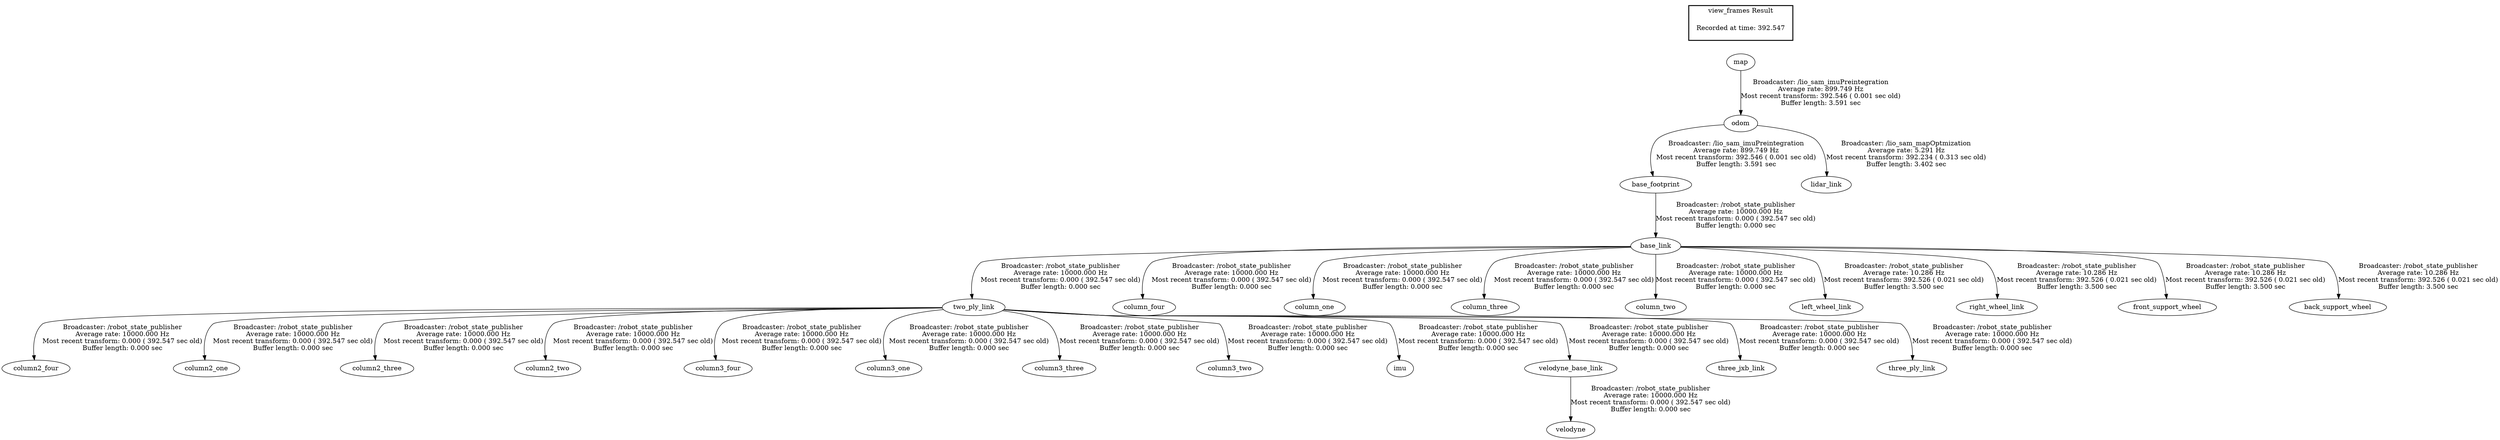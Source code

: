 digraph G {
"base_footprint" -> "base_link"[label="Broadcaster: /robot_state_publisher\nAverage rate: 10000.000 Hz\nMost recent transform: 0.000 ( 392.547 sec old)\nBuffer length: 0.000 sec\n"];
"odom" -> "base_footprint"[label="Broadcaster: /lio_sam_imuPreintegration\nAverage rate: 899.749 Hz\nMost recent transform: 392.546 ( 0.001 sec old)\nBuffer length: 3.591 sec\n"];
"two_ply_link" -> "column2_four"[label="Broadcaster: /robot_state_publisher\nAverage rate: 10000.000 Hz\nMost recent transform: 0.000 ( 392.547 sec old)\nBuffer length: 0.000 sec\n"];
"base_link" -> "two_ply_link"[label="Broadcaster: /robot_state_publisher\nAverage rate: 10000.000 Hz\nMost recent transform: 0.000 ( 392.547 sec old)\nBuffer length: 0.000 sec\n"];
"two_ply_link" -> "column2_one"[label="Broadcaster: /robot_state_publisher\nAverage rate: 10000.000 Hz\nMost recent transform: 0.000 ( 392.547 sec old)\nBuffer length: 0.000 sec\n"];
"two_ply_link" -> "column2_three"[label="Broadcaster: /robot_state_publisher\nAverage rate: 10000.000 Hz\nMost recent transform: 0.000 ( 392.547 sec old)\nBuffer length: 0.000 sec\n"];
"two_ply_link" -> "column2_two"[label="Broadcaster: /robot_state_publisher\nAverage rate: 10000.000 Hz\nMost recent transform: 0.000 ( 392.547 sec old)\nBuffer length: 0.000 sec\n"];
"two_ply_link" -> "column3_four"[label="Broadcaster: /robot_state_publisher\nAverage rate: 10000.000 Hz\nMost recent transform: 0.000 ( 392.547 sec old)\nBuffer length: 0.000 sec\n"];
"two_ply_link" -> "column3_one"[label="Broadcaster: /robot_state_publisher\nAverage rate: 10000.000 Hz\nMost recent transform: 0.000 ( 392.547 sec old)\nBuffer length: 0.000 sec\n"];
"two_ply_link" -> "column3_three"[label="Broadcaster: /robot_state_publisher\nAverage rate: 10000.000 Hz\nMost recent transform: 0.000 ( 392.547 sec old)\nBuffer length: 0.000 sec\n"];
"two_ply_link" -> "column3_two"[label="Broadcaster: /robot_state_publisher\nAverage rate: 10000.000 Hz\nMost recent transform: 0.000 ( 392.547 sec old)\nBuffer length: 0.000 sec\n"];
"base_link" -> "column_four"[label="Broadcaster: /robot_state_publisher\nAverage rate: 10000.000 Hz\nMost recent transform: 0.000 ( 392.547 sec old)\nBuffer length: 0.000 sec\n"];
"base_link" -> "column_one"[label="Broadcaster: /robot_state_publisher\nAverage rate: 10000.000 Hz\nMost recent transform: 0.000 ( 392.547 sec old)\nBuffer length: 0.000 sec\n"];
"base_link" -> "column_three"[label="Broadcaster: /robot_state_publisher\nAverage rate: 10000.000 Hz\nMost recent transform: 0.000 ( 392.547 sec old)\nBuffer length: 0.000 sec\n"];
"base_link" -> "column_two"[label="Broadcaster: /robot_state_publisher\nAverage rate: 10000.000 Hz\nMost recent transform: 0.000 ( 392.547 sec old)\nBuffer length: 0.000 sec\n"];
"two_ply_link" -> "imu"[label="Broadcaster: /robot_state_publisher\nAverage rate: 10000.000 Hz\nMost recent transform: 0.000 ( 392.547 sec old)\nBuffer length: 0.000 sec\n"];
"two_ply_link" -> "velodyne_base_link"[label="Broadcaster: /robot_state_publisher\nAverage rate: 10000.000 Hz\nMost recent transform: 0.000 ( 392.547 sec old)\nBuffer length: 0.000 sec\n"];
"two_ply_link" -> "three_jxb_link"[label="Broadcaster: /robot_state_publisher\nAverage rate: 10000.000 Hz\nMost recent transform: 0.000 ( 392.547 sec old)\nBuffer length: 0.000 sec\n"];
"two_ply_link" -> "three_ply_link"[label="Broadcaster: /robot_state_publisher\nAverage rate: 10000.000 Hz\nMost recent transform: 0.000 ( 392.547 sec old)\nBuffer length: 0.000 sec\n"];
"velodyne_base_link" -> "velodyne"[label="Broadcaster: /robot_state_publisher\nAverage rate: 10000.000 Hz\nMost recent transform: 0.000 ( 392.547 sec old)\nBuffer length: 0.000 sec\n"];
"map" -> "odom"[label="Broadcaster: /lio_sam_imuPreintegration\nAverage rate: 899.749 Hz\nMost recent transform: 392.546 ( 0.001 sec old)\nBuffer length: 3.591 sec\n"];
"base_link" -> "left_wheel_link"[label="Broadcaster: /robot_state_publisher\nAverage rate: 10.286 Hz\nMost recent transform: 392.526 ( 0.021 sec old)\nBuffer length: 3.500 sec\n"];
"base_link" -> "right_wheel_link"[label="Broadcaster: /robot_state_publisher\nAverage rate: 10.286 Hz\nMost recent transform: 392.526 ( 0.021 sec old)\nBuffer length: 3.500 sec\n"];
"base_link" -> "front_support_wheel"[label="Broadcaster: /robot_state_publisher\nAverage rate: 10.286 Hz\nMost recent transform: 392.526 ( 0.021 sec old)\nBuffer length: 3.500 sec\n"];
"base_link" -> "back_support_wheel"[label="Broadcaster: /robot_state_publisher\nAverage rate: 10.286 Hz\nMost recent transform: 392.526 ( 0.021 sec old)\nBuffer length: 3.500 sec\n"];
"odom" -> "lidar_link"[label="Broadcaster: /lio_sam_mapOptmization\nAverage rate: 5.291 Hz\nMost recent transform: 392.234 ( 0.313 sec old)\nBuffer length: 3.402 sec\n"];
edge [style=invis];
 subgraph cluster_legend { style=bold; color=black; label ="view_frames Result";
"Recorded at time: 392.547"[ shape=plaintext ] ;
 }->"map";
}